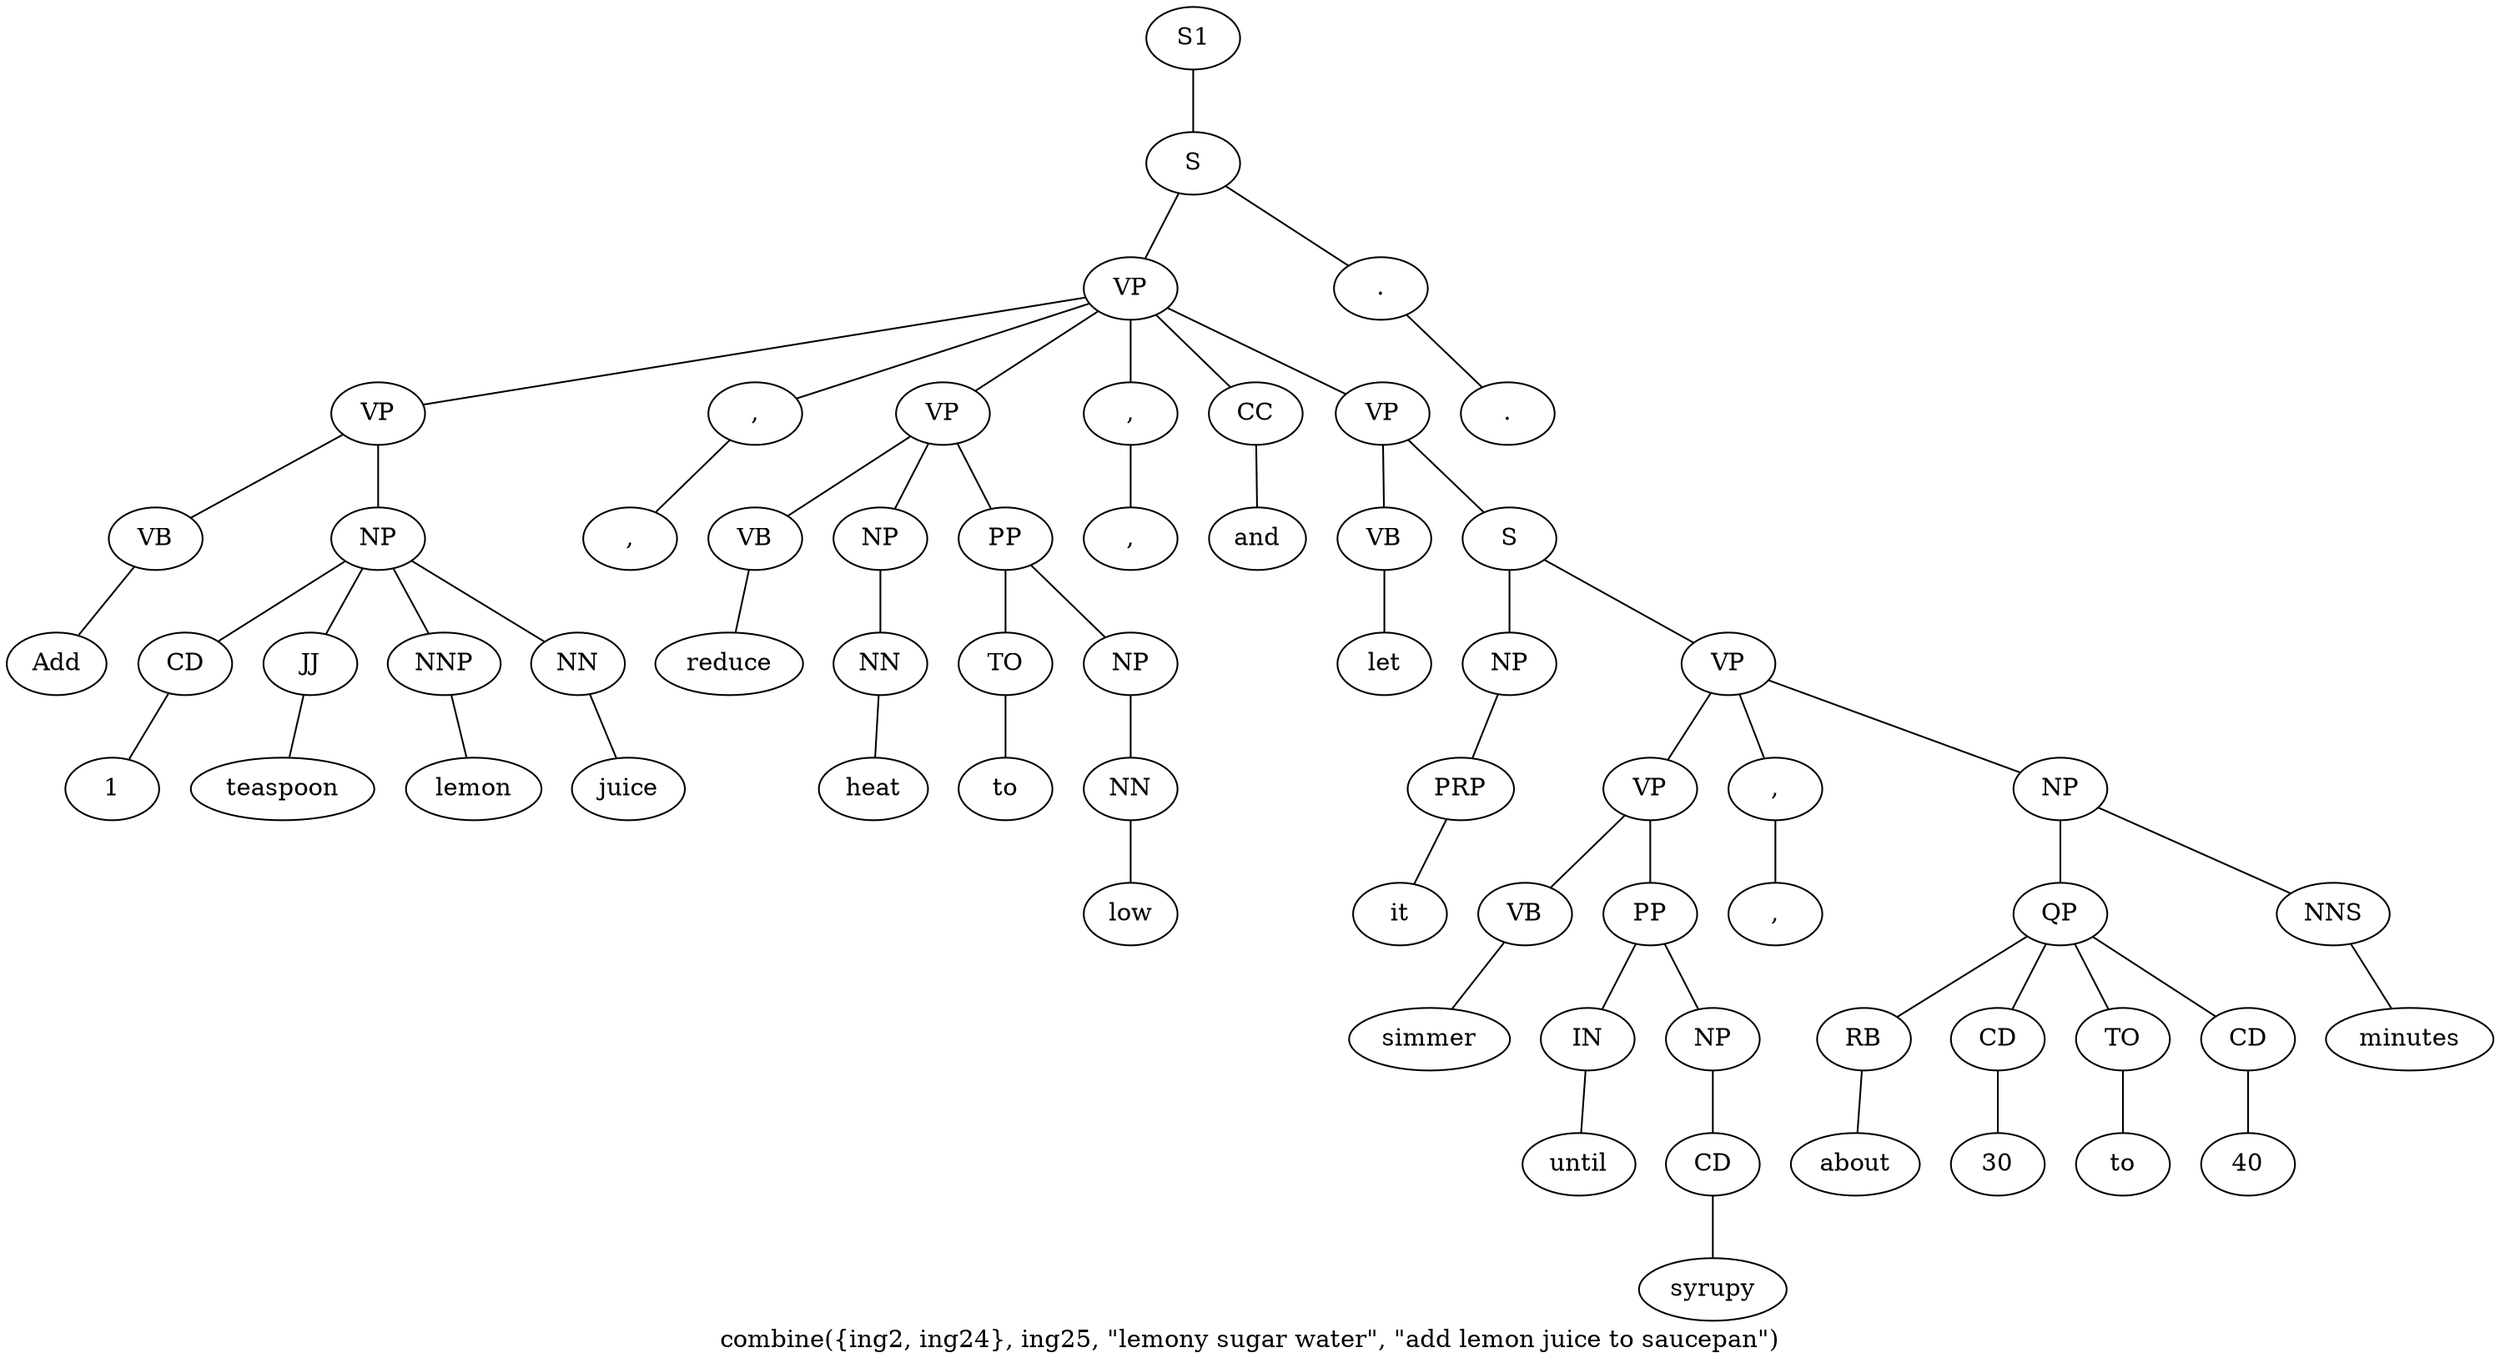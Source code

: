 graph SyntaxGraph {
	label = "combine({ing2, ing24}, ing25, \"lemony sugar water\", \"add lemon juice to saucepan\")";
	Node0 [label="S1"];
	Node1 [label="S"];
	Node2 [label="VP"];
	Node3 [label="VP"];
	Node4 [label="VB"];
	Node5 [label="Add"];
	Node6 [label="NP"];
	Node7 [label="CD"];
	Node8 [label="1"];
	Node9 [label="JJ"];
	Node10 [label="teaspoon"];
	Node11 [label="NNP"];
	Node12 [label="lemon"];
	Node13 [label="NN"];
	Node14 [label="juice"];
	Node15 [label=","];
	Node16 [label=","];
	Node17 [label="VP"];
	Node18 [label="VB"];
	Node19 [label="reduce"];
	Node20 [label="NP"];
	Node21 [label="NN"];
	Node22 [label="heat"];
	Node23 [label="PP"];
	Node24 [label="TO"];
	Node25 [label="to"];
	Node26 [label="NP"];
	Node27 [label="NN"];
	Node28 [label="low"];
	Node29 [label=","];
	Node30 [label=","];
	Node31 [label="CC"];
	Node32 [label="and"];
	Node33 [label="VP"];
	Node34 [label="VB"];
	Node35 [label="let"];
	Node36 [label="S"];
	Node37 [label="NP"];
	Node38 [label="PRP"];
	Node39 [label="it"];
	Node40 [label="VP"];
	Node41 [label="VP"];
	Node42 [label="VB"];
	Node43 [label="simmer"];
	Node44 [label="PP"];
	Node45 [label="IN"];
	Node46 [label="until"];
	Node47 [label="NP"];
	Node48 [label="CD"];
	Node49 [label="syrupy"];
	Node50 [label=","];
	Node51 [label=","];
	Node52 [label="NP"];
	Node53 [label="QP"];
	Node54 [label="RB"];
	Node55 [label="about"];
	Node56 [label="CD"];
	Node57 [label="30"];
	Node58 [label="TO"];
	Node59 [label="to"];
	Node60 [label="CD"];
	Node61 [label="40"];
	Node62 [label="NNS"];
	Node63 [label="minutes"];
	Node64 [label="."];
	Node65 [label="."];

	Node0 -- Node1;
	Node1 -- Node2;
	Node1 -- Node64;
	Node2 -- Node3;
	Node2 -- Node15;
	Node2 -- Node17;
	Node2 -- Node29;
	Node2 -- Node31;
	Node2 -- Node33;
	Node3 -- Node4;
	Node3 -- Node6;
	Node4 -- Node5;
	Node6 -- Node7;
	Node6 -- Node9;
	Node6 -- Node11;
	Node6 -- Node13;
	Node7 -- Node8;
	Node9 -- Node10;
	Node11 -- Node12;
	Node13 -- Node14;
	Node15 -- Node16;
	Node17 -- Node18;
	Node17 -- Node20;
	Node17 -- Node23;
	Node18 -- Node19;
	Node20 -- Node21;
	Node21 -- Node22;
	Node23 -- Node24;
	Node23 -- Node26;
	Node24 -- Node25;
	Node26 -- Node27;
	Node27 -- Node28;
	Node29 -- Node30;
	Node31 -- Node32;
	Node33 -- Node34;
	Node33 -- Node36;
	Node34 -- Node35;
	Node36 -- Node37;
	Node36 -- Node40;
	Node37 -- Node38;
	Node38 -- Node39;
	Node40 -- Node41;
	Node40 -- Node50;
	Node40 -- Node52;
	Node41 -- Node42;
	Node41 -- Node44;
	Node42 -- Node43;
	Node44 -- Node45;
	Node44 -- Node47;
	Node45 -- Node46;
	Node47 -- Node48;
	Node48 -- Node49;
	Node50 -- Node51;
	Node52 -- Node53;
	Node52 -- Node62;
	Node53 -- Node54;
	Node53 -- Node56;
	Node53 -- Node58;
	Node53 -- Node60;
	Node54 -- Node55;
	Node56 -- Node57;
	Node58 -- Node59;
	Node60 -- Node61;
	Node62 -- Node63;
	Node64 -- Node65;
}